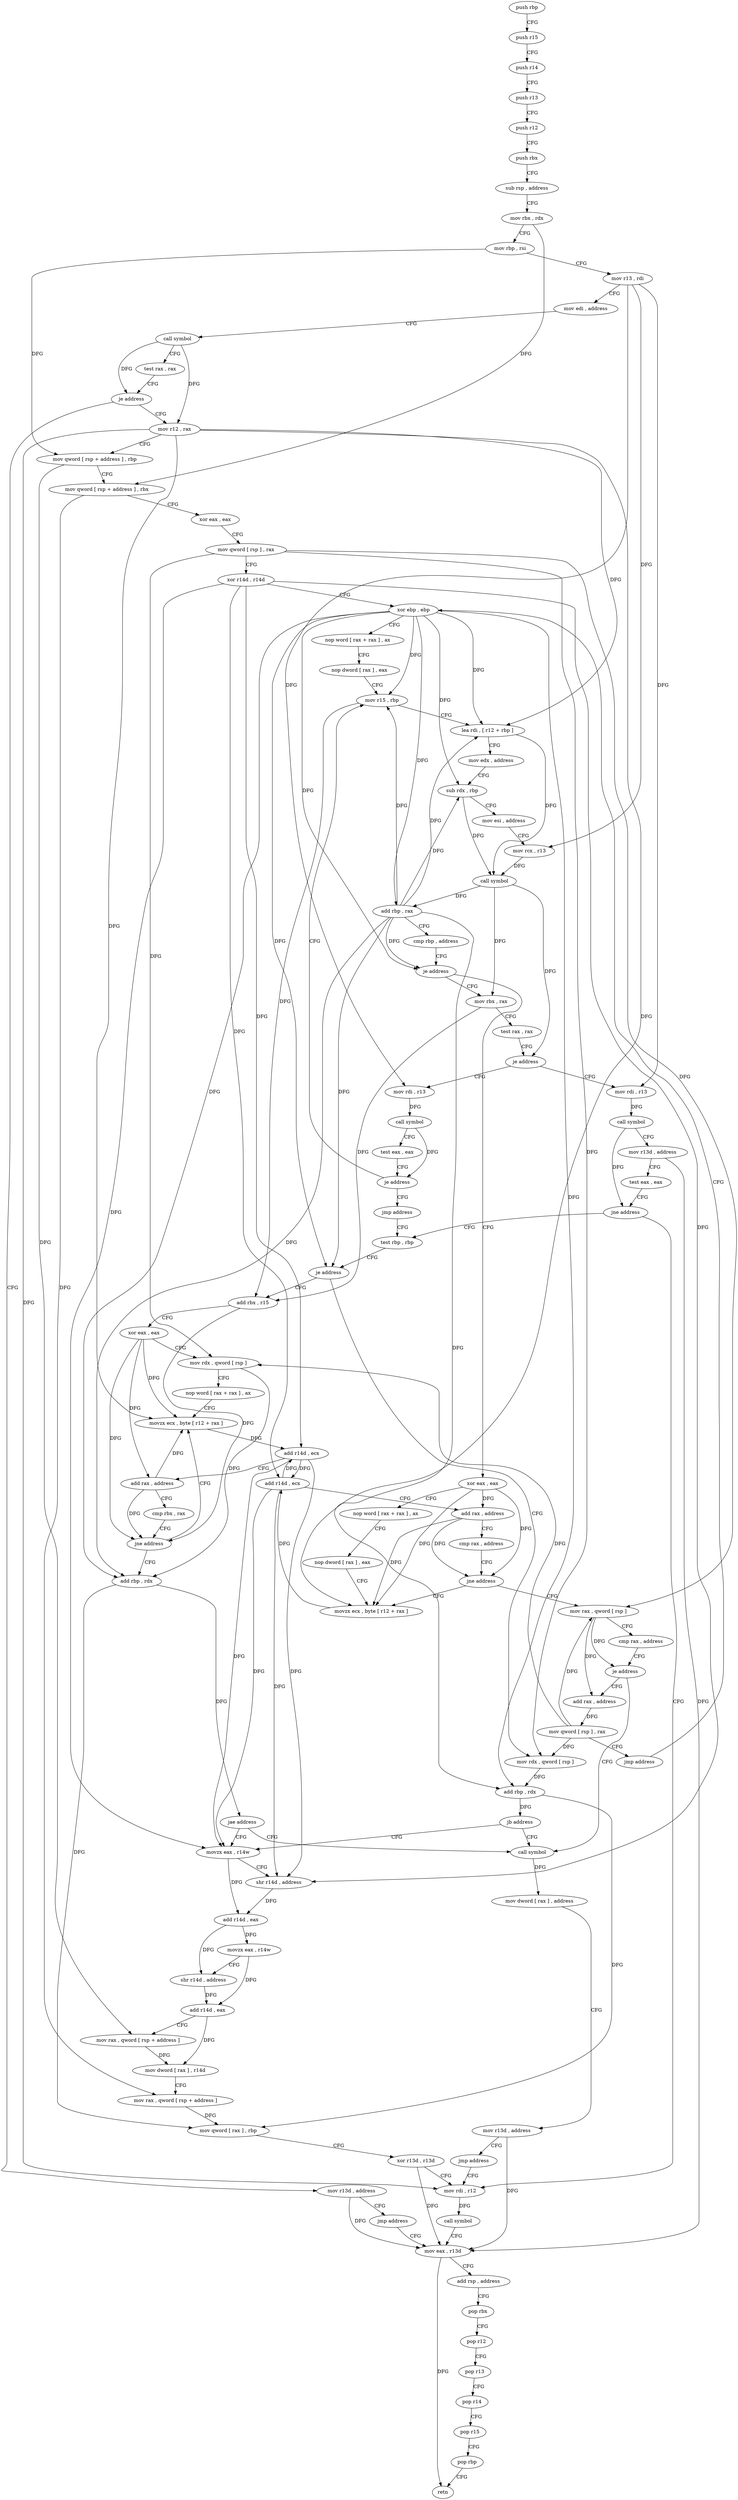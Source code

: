 digraph "func" {
"4223024" [label = "push rbp" ]
"4223025" [label = "push r15" ]
"4223027" [label = "push r14" ]
"4223029" [label = "push r13" ]
"4223031" [label = "push r12" ]
"4223033" [label = "push rbx" ]
"4223034" [label = "sub rsp , address" ]
"4223038" [label = "mov rbx , rdx" ]
"4223041" [label = "mov rbp , rsi" ]
"4223044" [label = "mov r13 , rdi" ]
"4223047" [label = "mov edi , address" ]
"4223052" [label = "call symbol" ]
"4223057" [label = "test rax , rax" ]
"4223060" [label = "je address" ]
"4223231" [label = "mov r13d , address" ]
"4223066" [label = "mov r12 , rax" ]
"4223237" [label = "jmp address" ]
"4223379" [label = "mov eax , r13d" ]
"4223069" [label = "mov qword [ rsp + address ] , rbp" ]
"4223074" [label = "mov qword [ rsp + address ] , rbx" ]
"4223079" [label = "xor eax , eax" ]
"4223081" [label = "mov qword [ rsp ] , rax" ]
"4223085" [label = "xor r14d , r14d" ]
"4223088" [label = "xor ebp , ebp" ]
"4223382" [label = "add rsp , address" ]
"4223386" [label = "pop rbx" ]
"4223387" [label = "pop r12" ]
"4223389" [label = "pop r13" ]
"4223391" [label = "pop r14" ]
"4223393" [label = "pop r15" ]
"4223395" [label = "pop rbp" ]
"4223396" [label = "retn" ]
"4223168" [label = "xor eax , eax" ]
"4223170" [label = "nop word [ rax + rax ] , ax" ]
"4223180" [label = "nop dword [ rax ] , eax" ]
"4223184" [label = "movzx ecx , byte [ r12 + rax ]" ]
"4223144" [label = "mov rbx , rax" ]
"4223147" [label = "test rax , rax" ]
"4223150" [label = "je address" ]
"4223242" [label = "mov rdi , r13" ]
"4223152" [label = "mov rdi , r13" ]
"4223189" [label = "add r14d , ecx" ]
"4223192" [label = "add rax , address" ]
"4223196" [label = "cmp rax , address" ]
"4223202" [label = "jne address" ]
"4223204" [label = "mov rax , qword [ rsp ]" ]
"4223208" [label = "cmp rax , address" ]
"4223214" [label = "je address" ]
"4223302" [label = "call symbol" ]
"4223216" [label = "add rax , address" ]
"4223245" [label = "call symbol" ]
"4223250" [label = "mov r13d , address" ]
"4223256" [label = "test eax , eax" ]
"4223258" [label = "jne address" ]
"4223371" [label = "mov rdi , r12" ]
"4223260" [label = "test rbp , rbp" ]
"4223155" [label = "call symbol" ]
"4223160" [label = "test eax , eax" ]
"4223162" [label = "je address" ]
"4223104" [label = "mov r15 , rbp" ]
"4223164" [label = "jmp address" ]
"4223307" [label = "mov dword [ rax ] , address" ]
"4223313" [label = "mov r13d , address" ]
"4223319" [label = "jmp address" ]
"4223222" [label = "mov qword [ rsp ] , rax" ]
"4223226" [label = "jmp address" ]
"4223374" [label = "call symbol" ]
"4223263" [label = "je address" ]
"4223321" [label = "mov rdx , qword [ rsp ]" ]
"4223265" [label = "add rbx , r15" ]
"4223107" [label = "lea rdi , [ r12 + rbp ]" ]
"4223111" [label = "mov edx , address" ]
"4223116" [label = "sub rdx , rbp" ]
"4223119" [label = "mov esi , address" ]
"4223124" [label = "mov rcx , r13" ]
"4223127" [label = "call symbol" ]
"4223132" [label = "add rbp , rax" ]
"4223135" [label = "cmp rbp , address" ]
"4223142" [label = "je address" ]
"4223090" [label = "nop word [ rax + rax ] , ax" ]
"4223100" [label = "nop dword [ rax ] , eax" ]
"4223325" [label = "add rbp , rdx" ]
"4223328" [label = "jb address" ]
"4223330" [label = "movzx eax , r14w" ]
"4223268" [label = "xor eax , eax" ]
"4223270" [label = "mov rdx , qword [ rsp ]" ]
"4223274" [label = "nop word [ rax + rax ] , ax" ]
"4223280" [label = "movzx ecx , byte [ r12 + rax ]" ]
"4223334" [label = "shr r14d , address" ]
"4223338" [label = "add r14d , eax" ]
"4223341" [label = "movzx eax , r14w" ]
"4223345" [label = "shr r14d , address" ]
"4223349" [label = "add r14d , eax" ]
"4223352" [label = "mov rax , qword [ rsp + address ]" ]
"4223357" [label = "mov dword [ rax ] , r14d" ]
"4223360" [label = "mov rax , qword [ rsp + address ]" ]
"4223365" [label = "mov qword [ rax ] , rbp" ]
"4223368" [label = "xor r13d , r13d" ]
"4223285" [label = "add r14d , ecx" ]
"4223288" [label = "add rax , address" ]
"4223292" [label = "cmp rbx , rax" ]
"4223295" [label = "jne address" ]
"4223297" [label = "add rbp , rdx" ]
"4223300" [label = "jae address" ]
"4223024" -> "4223025" [ label = "CFG" ]
"4223025" -> "4223027" [ label = "CFG" ]
"4223027" -> "4223029" [ label = "CFG" ]
"4223029" -> "4223031" [ label = "CFG" ]
"4223031" -> "4223033" [ label = "CFG" ]
"4223033" -> "4223034" [ label = "CFG" ]
"4223034" -> "4223038" [ label = "CFG" ]
"4223038" -> "4223041" [ label = "CFG" ]
"4223038" -> "4223074" [ label = "DFG" ]
"4223041" -> "4223044" [ label = "CFG" ]
"4223041" -> "4223069" [ label = "DFG" ]
"4223044" -> "4223047" [ label = "CFG" ]
"4223044" -> "4223124" [ label = "DFG" ]
"4223044" -> "4223242" [ label = "DFG" ]
"4223044" -> "4223152" [ label = "DFG" ]
"4223047" -> "4223052" [ label = "CFG" ]
"4223052" -> "4223057" [ label = "CFG" ]
"4223052" -> "4223060" [ label = "DFG" ]
"4223052" -> "4223066" [ label = "DFG" ]
"4223057" -> "4223060" [ label = "CFG" ]
"4223060" -> "4223231" [ label = "CFG" ]
"4223060" -> "4223066" [ label = "CFG" ]
"4223231" -> "4223237" [ label = "CFG" ]
"4223231" -> "4223379" [ label = "DFG" ]
"4223066" -> "4223069" [ label = "CFG" ]
"4223066" -> "4223107" [ label = "DFG" ]
"4223066" -> "4223184" [ label = "DFG" ]
"4223066" -> "4223371" [ label = "DFG" ]
"4223066" -> "4223280" [ label = "DFG" ]
"4223237" -> "4223379" [ label = "CFG" ]
"4223379" -> "4223382" [ label = "CFG" ]
"4223379" -> "4223396" [ label = "DFG" ]
"4223069" -> "4223074" [ label = "CFG" ]
"4223069" -> "4223352" [ label = "DFG" ]
"4223074" -> "4223079" [ label = "CFG" ]
"4223074" -> "4223360" [ label = "DFG" ]
"4223079" -> "4223081" [ label = "CFG" ]
"4223081" -> "4223085" [ label = "CFG" ]
"4223081" -> "4223204" [ label = "DFG" ]
"4223081" -> "4223321" [ label = "DFG" ]
"4223081" -> "4223270" [ label = "DFG" ]
"4223085" -> "4223088" [ label = "CFG" ]
"4223085" -> "4223189" [ label = "DFG" ]
"4223085" -> "4223330" [ label = "DFG" ]
"4223085" -> "4223334" [ label = "DFG" ]
"4223085" -> "4223285" [ label = "DFG" ]
"4223088" -> "4223090" [ label = "CFG" ]
"4223088" -> "4223104" [ label = "DFG" ]
"4223088" -> "4223107" [ label = "DFG" ]
"4223088" -> "4223116" [ label = "DFG" ]
"4223088" -> "4223132" [ label = "DFG" ]
"4223088" -> "4223142" [ label = "DFG" ]
"4223088" -> "4223263" [ label = "DFG" ]
"4223088" -> "4223325" [ label = "DFG" ]
"4223088" -> "4223297" [ label = "DFG" ]
"4223382" -> "4223386" [ label = "CFG" ]
"4223386" -> "4223387" [ label = "CFG" ]
"4223387" -> "4223389" [ label = "CFG" ]
"4223389" -> "4223391" [ label = "CFG" ]
"4223391" -> "4223393" [ label = "CFG" ]
"4223393" -> "4223395" [ label = "CFG" ]
"4223395" -> "4223396" [ label = "CFG" ]
"4223168" -> "4223170" [ label = "CFG" ]
"4223168" -> "4223184" [ label = "DFG" ]
"4223168" -> "4223192" [ label = "DFG" ]
"4223168" -> "4223202" [ label = "DFG" ]
"4223170" -> "4223180" [ label = "CFG" ]
"4223180" -> "4223184" [ label = "CFG" ]
"4223184" -> "4223189" [ label = "DFG" ]
"4223144" -> "4223147" [ label = "CFG" ]
"4223144" -> "4223265" [ label = "DFG" ]
"4223147" -> "4223150" [ label = "CFG" ]
"4223150" -> "4223242" [ label = "CFG" ]
"4223150" -> "4223152" [ label = "CFG" ]
"4223242" -> "4223245" [ label = "DFG" ]
"4223152" -> "4223155" [ label = "DFG" ]
"4223189" -> "4223192" [ label = "CFG" ]
"4223189" -> "4223330" [ label = "DFG" ]
"4223189" -> "4223334" [ label = "DFG" ]
"4223189" -> "4223285" [ label = "DFG" ]
"4223192" -> "4223196" [ label = "CFG" ]
"4223192" -> "4223184" [ label = "DFG" ]
"4223192" -> "4223202" [ label = "DFG" ]
"4223196" -> "4223202" [ label = "CFG" ]
"4223202" -> "4223184" [ label = "CFG" ]
"4223202" -> "4223204" [ label = "CFG" ]
"4223204" -> "4223208" [ label = "CFG" ]
"4223204" -> "4223214" [ label = "DFG" ]
"4223204" -> "4223216" [ label = "DFG" ]
"4223208" -> "4223214" [ label = "CFG" ]
"4223214" -> "4223302" [ label = "CFG" ]
"4223214" -> "4223216" [ label = "CFG" ]
"4223302" -> "4223307" [ label = "DFG" ]
"4223216" -> "4223222" [ label = "DFG" ]
"4223245" -> "4223250" [ label = "CFG" ]
"4223245" -> "4223258" [ label = "DFG" ]
"4223250" -> "4223256" [ label = "CFG" ]
"4223250" -> "4223379" [ label = "DFG" ]
"4223256" -> "4223258" [ label = "CFG" ]
"4223258" -> "4223371" [ label = "CFG" ]
"4223258" -> "4223260" [ label = "CFG" ]
"4223371" -> "4223374" [ label = "DFG" ]
"4223260" -> "4223263" [ label = "CFG" ]
"4223155" -> "4223160" [ label = "CFG" ]
"4223155" -> "4223162" [ label = "DFG" ]
"4223160" -> "4223162" [ label = "CFG" ]
"4223162" -> "4223104" [ label = "CFG" ]
"4223162" -> "4223164" [ label = "CFG" ]
"4223104" -> "4223107" [ label = "CFG" ]
"4223104" -> "4223265" [ label = "DFG" ]
"4223164" -> "4223260" [ label = "CFG" ]
"4223307" -> "4223313" [ label = "CFG" ]
"4223313" -> "4223319" [ label = "CFG" ]
"4223313" -> "4223379" [ label = "DFG" ]
"4223319" -> "4223371" [ label = "CFG" ]
"4223222" -> "4223226" [ label = "CFG" ]
"4223222" -> "4223204" [ label = "DFG" ]
"4223222" -> "4223321" [ label = "DFG" ]
"4223222" -> "4223270" [ label = "DFG" ]
"4223226" -> "4223088" [ label = "CFG" ]
"4223374" -> "4223379" [ label = "CFG" ]
"4223263" -> "4223321" [ label = "CFG" ]
"4223263" -> "4223265" [ label = "CFG" ]
"4223321" -> "4223325" [ label = "DFG" ]
"4223265" -> "4223268" [ label = "CFG" ]
"4223265" -> "4223295" [ label = "DFG" ]
"4223107" -> "4223111" [ label = "CFG" ]
"4223107" -> "4223127" [ label = "DFG" ]
"4223111" -> "4223116" [ label = "CFG" ]
"4223116" -> "4223119" [ label = "CFG" ]
"4223116" -> "4223127" [ label = "DFG" ]
"4223119" -> "4223124" [ label = "CFG" ]
"4223124" -> "4223127" [ label = "DFG" ]
"4223127" -> "4223132" [ label = "DFG" ]
"4223127" -> "4223144" [ label = "DFG" ]
"4223127" -> "4223150" [ label = "DFG" ]
"4223132" -> "4223135" [ label = "CFG" ]
"4223132" -> "4223104" [ label = "DFG" ]
"4223132" -> "4223107" [ label = "DFG" ]
"4223132" -> "4223116" [ label = "DFG" ]
"4223132" -> "4223142" [ label = "DFG" ]
"4223132" -> "4223263" [ label = "DFG" ]
"4223132" -> "4223325" [ label = "DFG" ]
"4223132" -> "4223297" [ label = "DFG" ]
"4223135" -> "4223142" [ label = "CFG" ]
"4223142" -> "4223168" [ label = "CFG" ]
"4223142" -> "4223144" [ label = "CFG" ]
"4223090" -> "4223100" [ label = "CFG" ]
"4223100" -> "4223104" [ label = "CFG" ]
"4223325" -> "4223328" [ label = "DFG" ]
"4223325" -> "4223365" [ label = "DFG" ]
"4223328" -> "4223302" [ label = "CFG" ]
"4223328" -> "4223330" [ label = "CFG" ]
"4223330" -> "4223334" [ label = "CFG" ]
"4223330" -> "4223338" [ label = "DFG" ]
"4223268" -> "4223270" [ label = "CFG" ]
"4223268" -> "4223280" [ label = "DFG" ]
"4223268" -> "4223288" [ label = "DFG" ]
"4223268" -> "4223295" [ label = "DFG" ]
"4223270" -> "4223274" [ label = "CFG" ]
"4223270" -> "4223297" [ label = "DFG" ]
"4223274" -> "4223280" [ label = "CFG" ]
"4223280" -> "4223285" [ label = "DFG" ]
"4223334" -> "4223338" [ label = "DFG" ]
"4223338" -> "4223341" [ label = "DFG" ]
"4223338" -> "4223345" [ label = "DFG" ]
"4223341" -> "4223345" [ label = "CFG" ]
"4223341" -> "4223349" [ label = "DFG" ]
"4223345" -> "4223349" [ label = "DFG" ]
"4223349" -> "4223352" [ label = "CFG" ]
"4223349" -> "4223357" [ label = "DFG" ]
"4223352" -> "4223357" [ label = "DFG" ]
"4223357" -> "4223360" [ label = "CFG" ]
"4223360" -> "4223365" [ label = "DFG" ]
"4223365" -> "4223368" [ label = "CFG" ]
"4223368" -> "4223371" [ label = "CFG" ]
"4223368" -> "4223379" [ label = "DFG" ]
"4223285" -> "4223288" [ label = "CFG" ]
"4223285" -> "4223330" [ label = "DFG" ]
"4223285" -> "4223334" [ label = "DFG" ]
"4223285" -> "4223189" [ label = "DFG" ]
"4223288" -> "4223292" [ label = "CFG" ]
"4223288" -> "4223280" [ label = "DFG" ]
"4223288" -> "4223295" [ label = "DFG" ]
"4223292" -> "4223295" [ label = "CFG" ]
"4223295" -> "4223280" [ label = "CFG" ]
"4223295" -> "4223297" [ label = "CFG" ]
"4223297" -> "4223300" [ label = "DFG" ]
"4223297" -> "4223365" [ label = "DFG" ]
"4223300" -> "4223330" [ label = "CFG" ]
"4223300" -> "4223302" [ label = "CFG" ]
}
